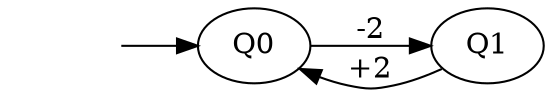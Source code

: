 digraph g {
    rankdir=LR;
    Qi[style=invis];
    Qi -> Q0;
    Q0 -> Q1[label="-2"];
    Q1 -> Q0[label="+2"];
}